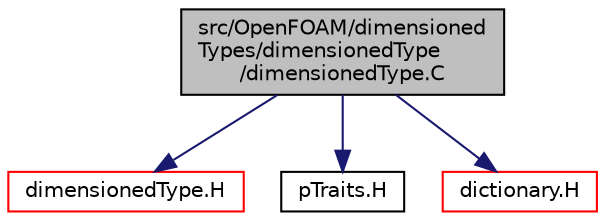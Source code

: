 digraph "src/OpenFOAM/dimensionedTypes/dimensionedType/dimensionedType.C"
{
  bgcolor="transparent";
  edge [fontname="Helvetica",fontsize="10",labelfontname="Helvetica",labelfontsize="10"];
  node [fontname="Helvetica",fontsize="10",shape=record];
  Node1 [label="src/OpenFOAM/dimensioned\lTypes/dimensionedType\l/dimensionedType.C",height=0.2,width=0.4,color="black", fillcolor="grey75", style="filled", fontcolor="black"];
  Node1 -> Node2 [color="midnightblue",fontsize="10",style="solid",fontname="Helvetica"];
  Node2 [label="dimensionedType.H",height=0.2,width=0.4,color="red",URL="$a07998.html"];
  Node1 -> Node3 [color="midnightblue",fontsize="10",style="solid",fontname="Helvetica"];
  Node3 [label="pTraits.H",height=0.2,width=0.4,color="black",URL="$a09040.html"];
  Node1 -> Node4 [color="midnightblue",fontsize="10",style="solid",fontname="Helvetica"];
  Node4 [label="dictionary.H",height=0.2,width=0.4,color="red",URL="$a07811.html"];
}
